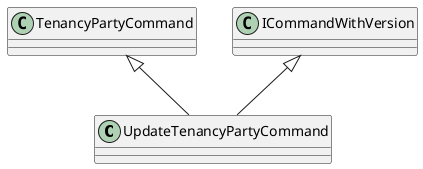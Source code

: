 @startuml
class UpdateTenancyPartyCommand {
}
TenancyPartyCommand <|-- UpdateTenancyPartyCommand
ICommandWithVersion <|-- UpdateTenancyPartyCommand
@enduml
